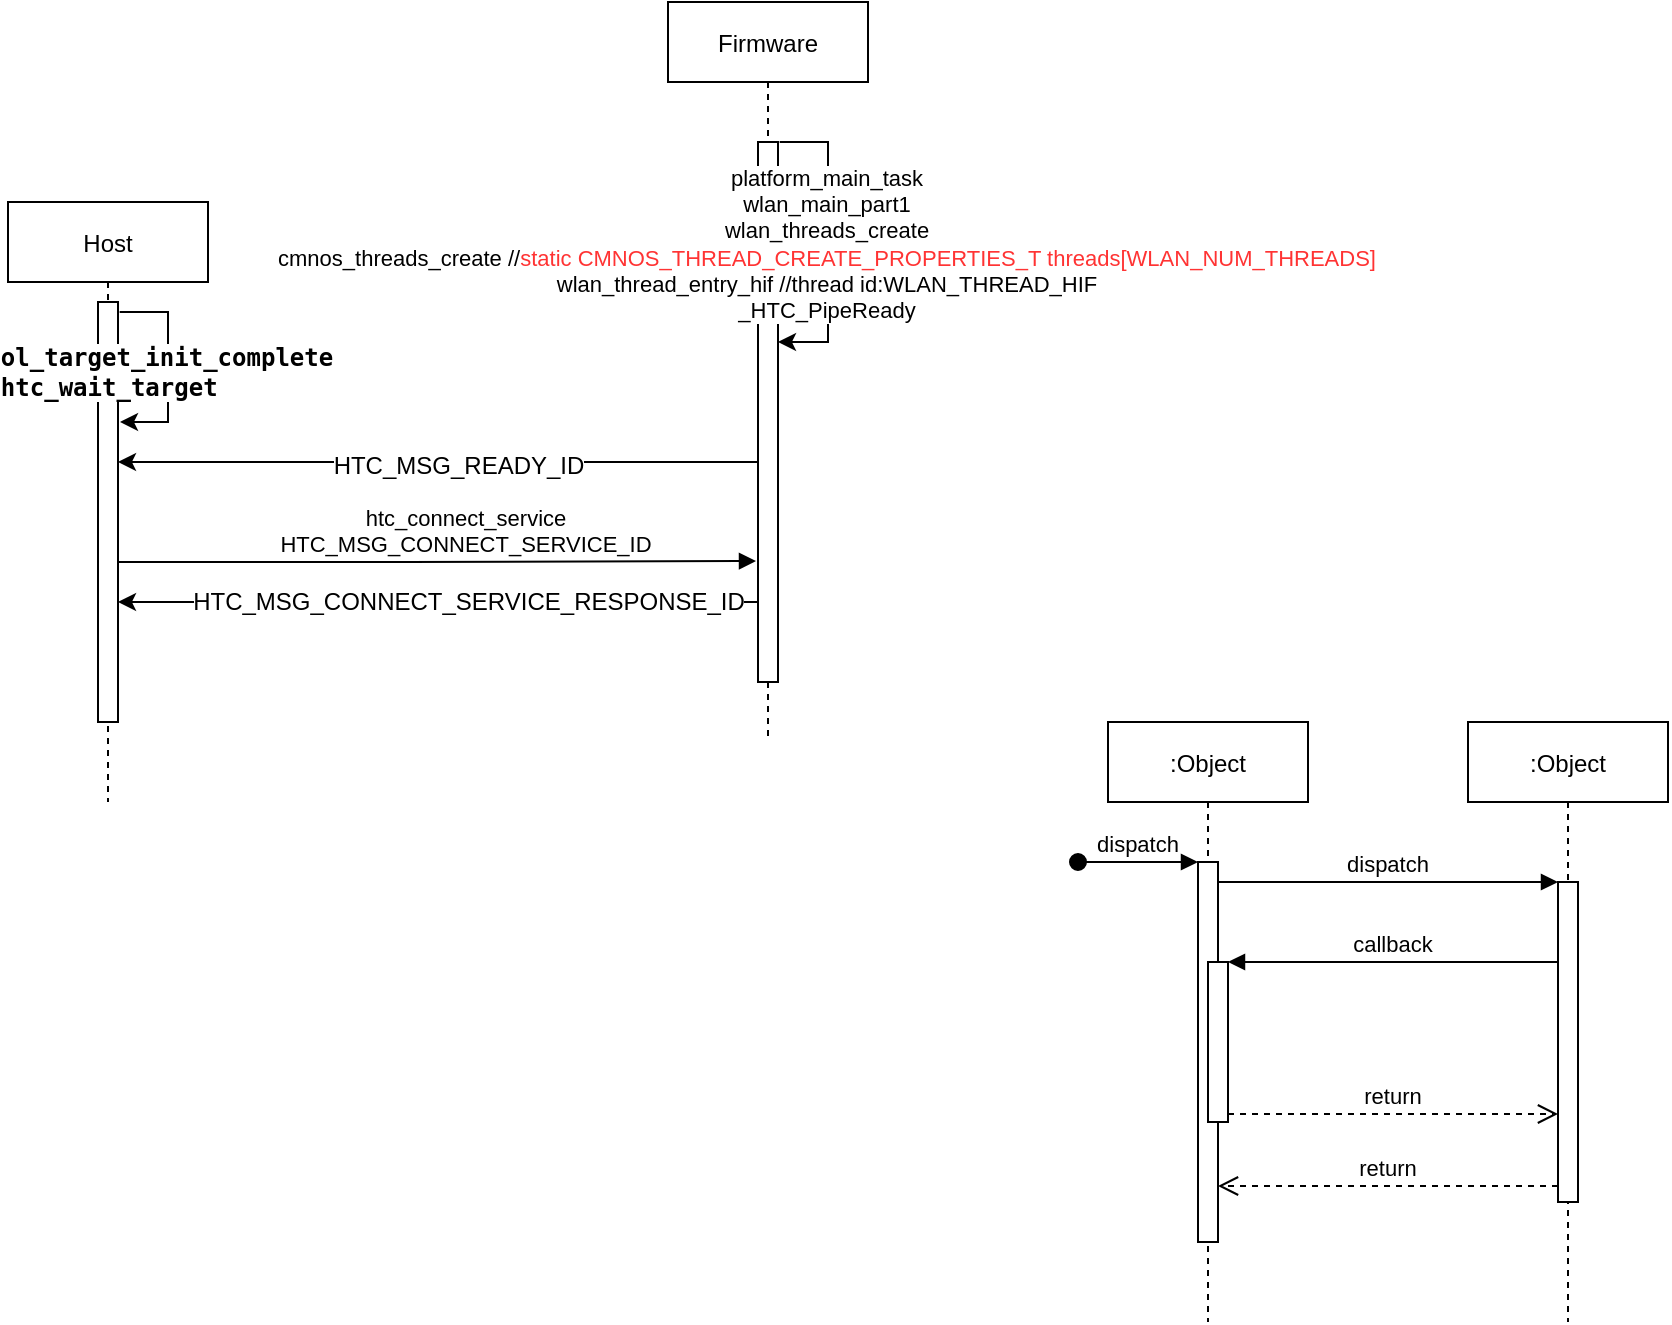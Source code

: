 <mxfile version="20.2.8" type="github">
  <diagram id="kgpKYQtTHZ0yAKxKKP6v" name="Page-1">
    <mxGraphModel dx="1566" dy="394" grid="1" gridSize="10" guides="1" tooltips="1" connect="1" arrows="0" fold="1" page="1" pageScale="1" pageWidth="850" pageHeight="1100" math="0" shadow="0">
      <root>
        <mxCell id="0" />
        <mxCell id="1" parent="0" />
        <mxCell id="wEA7PhlhjhMIiWQ6Ikd3-5" value=":Object" style="shape=umlLifeline;perimeter=lifelinePerimeter;container=1;collapsible=0;recursiveResize=0;rounded=0;shadow=0;strokeWidth=1;" vertex="1" parent="1">
          <mxGeometry x="530" y="610" width="100" height="300" as="geometry" />
        </mxCell>
        <mxCell id="wEA7PhlhjhMIiWQ6Ikd3-6" value="" style="points=[];perimeter=orthogonalPerimeter;rounded=0;shadow=0;strokeWidth=1;" vertex="1" parent="wEA7PhlhjhMIiWQ6Ikd3-5">
          <mxGeometry x="45" y="70" width="10" height="190" as="geometry" />
        </mxCell>
        <mxCell id="wEA7PhlhjhMIiWQ6Ikd3-7" value="dispatch" style="verticalAlign=bottom;startArrow=oval;endArrow=block;startSize=8;shadow=0;strokeWidth=1;" edge="1" parent="wEA7PhlhjhMIiWQ6Ikd3-5" target="wEA7PhlhjhMIiWQ6Ikd3-6">
          <mxGeometry relative="1" as="geometry">
            <mxPoint x="-15" y="70" as="sourcePoint" />
          </mxGeometry>
        </mxCell>
        <mxCell id="wEA7PhlhjhMIiWQ6Ikd3-8" value="" style="points=[];perimeter=orthogonalPerimeter;rounded=0;shadow=0;strokeWidth=1;" vertex="1" parent="wEA7PhlhjhMIiWQ6Ikd3-5">
          <mxGeometry x="50" y="120" width="10" height="80" as="geometry" />
        </mxCell>
        <mxCell id="wEA7PhlhjhMIiWQ6Ikd3-9" value=":Object" style="shape=umlLifeline;perimeter=lifelinePerimeter;container=1;collapsible=0;recursiveResize=0;rounded=0;shadow=0;strokeWidth=1;" vertex="1" parent="1">
          <mxGeometry x="710" y="610" width="100" height="300" as="geometry" />
        </mxCell>
        <mxCell id="wEA7PhlhjhMIiWQ6Ikd3-10" value="" style="points=[];perimeter=orthogonalPerimeter;rounded=0;shadow=0;strokeWidth=1;" vertex="1" parent="wEA7PhlhjhMIiWQ6Ikd3-9">
          <mxGeometry x="45" y="80" width="10" height="160" as="geometry" />
        </mxCell>
        <mxCell id="wEA7PhlhjhMIiWQ6Ikd3-11" value="return" style="verticalAlign=bottom;endArrow=open;dashed=1;endSize=8;exitX=0;exitY=0.95;shadow=0;strokeWidth=1;" edge="1" parent="1" source="wEA7PhlhjhMIiWQ6Ikd3-10" target="wEA7PhlhjhMIiWQ6Ikd3-6">
          <mxGeometry relative="1" as="geometry">
            <mxPoint x="685" y="766" as="targetPoint" />
          </mxGeometry>
        </mxCell>
        <mxCell id="wEA7PhlhjhMIiWQ6Ikd3-12" value="dispatch" style="verticalAlign=bottom;endArrow=block;entryX=0;entryY=0;shadow=0;strokeWidth=1;" edge="1" parent="1" source="wEA7PhlhjhMIiWQ6Ikd3-6" target="wEA7PhlhjhMIiWQ6Ikd3-10">
          <mxGeometry relative="1" as="geometry">
            <mxPoint x="685" y="690" as="sourcePoint" />
          </mxGeometry>
        </mxCell>
        <mxCell id="wEA7PhlhjhMIiWQ6Ikd3-13" value="callback" style="verticalAlign=bottom;endArrow=block;entryX=1;entryY=0;shadow=0;strokeWidth=1;" edge="1" parent="1" source="wEA7PhlhjhMIiWQ6Ikd3-10" target="wEA7PhlhjhMIiWQ6Ikd3-8">
          <mxGeometry relative="1" as="geometry">
            <mxPoint x="650" y="730" as="sourcePoint" />
          </mxGeometry>
        </mxCell>
        <mxCell id="wEA7PhlhjhMIiWQ6Ikd3-14" value="return" style="verticalAlign=bottom;endArrow=open;dashed=1;endSize=8;exitX=1;exitY=0.95;shadow=0;strokeWidth=1;" edge="1" parent="1" source="wEA7PhlhjhMIiWQ6Ikd3-8" target="wEA7PhlhjhMIiWQ6Ikd3-10">
          <mxGeometry relative="1" as="geometry">
            <mxPoint x="650" y="787" as="targetPoint" />
          </mxGeometry>
        </mxCell>
        <mxCell id="wEA7PhlhjhMIiWQ6Ikd3-15" value="Host" style="shape=umlLifeline;perimeter=lifelinePerimeter;container=1;collapsible=0;recursiveResize=0;rounded=0;shadow=0;strokeWidth=1;" vertex="1" parent="1">
          <mxGeometry x="-20" y="350" width="100" height="300" as="geometry" />
        </mxCell>
        <mxCell id="wEA7PhlhjhMIiWQ6Ikd3-16" value="" style="points=[];perimeter=orthogonalPerimeter;rounded=0;shadow=0;strokeWidth=1;" vertex="1" parent="wEA7PhlhjhMIiWQ6Ikd3-15">
          <mxGeometry x="45" y="50" width="10" height="210" as="geometry" />
        </mxCell>
        <mxCell id="wEA7PhlhjhMIiWQ6Ikd3-34" style="edgeStyle=orthogonalEdgeStyle;rounded=0;orthogonalLoop=1;jettySize=auto;html=1;exitX=0.934;exitY=0.084;exitDx=0;exitDy=0;exitPerimeter=0;" edge="1" parent="wEA7PhlhjhMIiWQ6Ikd3-15">
          <mxGeometry relative="1" as="geometry">
            <mxPoint x="55.83" y="55.0" as="sourcePoint" />
            <mxPoint x="56" y="110" as="targetPoint" />
            <Array as="points">
              <mxPoint x="80" y="55" />
              <mxPoint x="80" y="110" />
            </Array>
          </mxGeometry>
        </mxCell>
        <mxCell id="wEA7PhlhjhMIiWQ6Ikd3-37" value="&lt;pre style=&quot;border: 0px none; margin: 0px; font-style: normal; font-variant-ligatures: normal; font-variant-caps: normal; font-weight: 400; letter-spacing: normal; text-align: start; text-indent: 0px; text-transform: none; word-spacing: 0px; -webkit-text-stroke-width: 0px; background-color: rgb(255, 255, 255); text-decoration-thickness: initial; text-decoration-style: initial; text-decoration-color: initial;&quot;&gt;&lt;a style=&quot;text-decoration: none; font-weight: bold;&quot; data-definition-place=&quot;def&quot; class=&quot;xf intelliWindow-symbol&quot; href=&quot;https://opengrok.qualcomm.com/source/s?refs=ol_target_init_complete&amp;amp;project=NHSS.QSDK.12.2.1&quot;&gt;&lt;font color=&quot;#000000&quot;&gt;ol_target_init_complete&lt;br&gt;htc_wait_target&lt;/font&gt;&lt;/a&gt;&lt;/pre&gt;" style="edgeLabel;html=1;align=center;verticalAlign=middle;resizable=0;points=[];fontSize=12;fontFamily=Helvetica;fontColor=#FF3333;" vertex="1" connectable="0" parent="wEA7PhlhjhMIiWQ6Ikd3-34">
          <mxGeometry x="-0.339" y="-1" relative="1" as="geometry">
            <mxPoint y="20" as="offset" />
          </mxGeometry>
        </mxCell>
        <mxCell id="wEA7PhlhjhMIiWQ6Ikd3-36" value="htc_connect_service&#xa;HTC_MSG_CONNECT_SERVICE_ID" style="verticalAlign=bottom;endArrow=block;shadow=0;strokeWidth=1;entryX=-0.1;entryY=0.776;entryDx=0;entryDy=0;entryPerimeter=0;" edge="1" parent="wEA7PhlhjhMIiWQ6Ikd3-15" target="wEA7PhlhjhMIiWQ6Ikd3-20">
          <mxGeometry x="0.091" relative="1" as="geometry">
            <mxPoint x="55" y="180" as="sourcePoint" />
            <mxPoint x="275" y="180" as="targetPoint" />
            <Array as="points">
              <mxPoint x="190" y="180" />
            </Array>
            <mxPoint as="offset" />
          </mxGeometry>
        </mxCell>
        <mxCell id="wEA7PhlhjhMIiWQ6Ikd3-19" value="Firmware" style="shape=umlLifeline;perimeter=lifelinePerimeter;container=1;collapsible=0;recursiveResize=0;rounded=0;shadow=0;strokeWidth=1;" vertex="1" parent="1">
          <mxGeometry x="310" y="250" width="100" height="370" as="geometry" />
        </mxCell>
        <mxCell id="wEA7PhlhjhMIiWQ6Ikd3-20" value="" style="points=[];perimeter=orthogonalPerimeter;rounded=0;shadow=0;strokeWidth=1;" vertex="1" parent="wEA7PhlhjhMIiWQ6Ikd3-19">
          <mxGeometry x="45" y="70" width="10" height="270" as="geometry" />
        </mxCell>
        <mxCell id="wEA7PhlhjhMIiWQ6Ikd3-29" style="edgeStyle=orthogonalEdgeStyle;rounded=0;orthogonalLoop=1;jettySize=auto;html=1;exitX=0.934;exitY=0.084;exitDx=0;exitDy=0;exitPerimeter=0;" edge="1" parent="wEA7PhlhjhMIiWQ6Ikd3-19">
          <mxGeometry relative="1" as="geometry">
            <mxPoint x="55.83" y="70.0" as="sourcePoint" />
            <mxPoint x="55" y="170" as="targetPoint" />
            <Array as="points">
              <mxPoint x="80" y="70" />
              <mxPoint x="80" y="170" />
              <mxPoint x="55" y="170" />
            </Array>
          </mxGeometry>
        </mxCell>
        <mxCell id="wEA7PhlhjhMIiWQ6Ikd3-32" value="platform_main_task&lt;br&gt;wlan_main_part1&lt;br&gt;wlan_threads_create&lt;br&gt;cmnos_threads_create //&lt;font color=&quot;#FF3333&quot;&gt;static CMNOS_THREAD_CREATE_PROPERTIES_T threads[WLAN_NUM_THREADS]&lt;/font&gt;&lt;br&gt;wlan_thread_entry_hif //thread id:WLAN_THREAD_HIF&lt;br&gt;_HTC_PipeReady" style="edgeLabel;html=1;align=center;verticalAlign=middle;resizable=0;points=[];fontColor=#000000;" vertex="1" connectable="0" parent="wEA7PhlhjhMIiWQ6Ikd3-29">
          <mxGeometry x="-0.335" y="-1" relative="1" as="geometry">
            <mxPoint y="25" as="offset" />
          </mxGeometry>
        </mxCell>
        <mxCell id="wEA7PhlhjhMIiWQ6Ikd3-38" style="edgeStyle=orthogonalEdgeStyle;rounded=0;orthogonalLoop=1;jettySize=auto;html=1;" edge="1" parent="wEA7PhlhjhMIiWQ6Ikd3-19">
          <mxGeometry relative="1" as="geometry">
            <mxPoint x="45" y="300" as="sourcePoint" />
            <mxPoint x="-275" y="300" as="targetPoint" />
            <Array as="points">
              <mxPoint x="-30" y="300" />
              <mxPoint x="-30" y="300" />
            </Array>
          </mxGeometry>
        </mxCell>
        <mxCell id="wEA7PhlhjhMIiWQ6Ikd3-41" value="HTC_MSG_CONNECT_SERVICE_RESPONSE_ID " style="edgeLabel;html=1;align=center;verticalAlign=middle;resizable=0;points=[];fontSize=12;fontFamily=Helvetica;fontColor=#000000;" vertex="1" connectable="0" parent="wEA7PhlhjhMIiWQ6Ikd3-38">
          <mxGeometry x="-0.136" y="2" relative="1" as="geometry">
            <mxPoint x="-7" y="-2" as="offset" />
          </mxGeometry>
        </mxCell>
        <mxCell id="wEA7PhlhjhMIiWQ6Ikd3-26" style="edgeStyle=orthogonalEdgeStyle;rounded=0;orthogonalLoop=1;jettySize=auto;html=1;" edge="1" parent="1" source="wEA7PhlhjhMIiWQ6Ikd3-20">
          <mxGeometry relative="1" as="geometry">
            <mxPoint x="35" y="480" as="targetPoint" />
            <Array as="points">
              <mxPoint x="130" y="480" />
              <mxPoint x="130" y="480" />
            </Array>
          </mxGeometry>
        </mxCell>
        <mxCell id="wEA7PhlhjhMIiWQ6Ikd3-40" value="HTC_MSG_READY_ID " style="edgeLabel;html=1;align=center;verticalAlign=middle;resizable=0;points=[];fontSize=12;fontFamily=Helvetica;fontColor=#000000;" vertex="1" connectable="0" parent="wEA7PhlhjhMIiWQ6Ikd3-26">
          <mxGeometry x="-0.063" y="2" relative="1" as="geometry">
            <mxPoint as="offset" />
          </mxGeometry>
        </mxCell>
      </root>
    </mxGraphModel>
  </diagram>
</mxfile>
